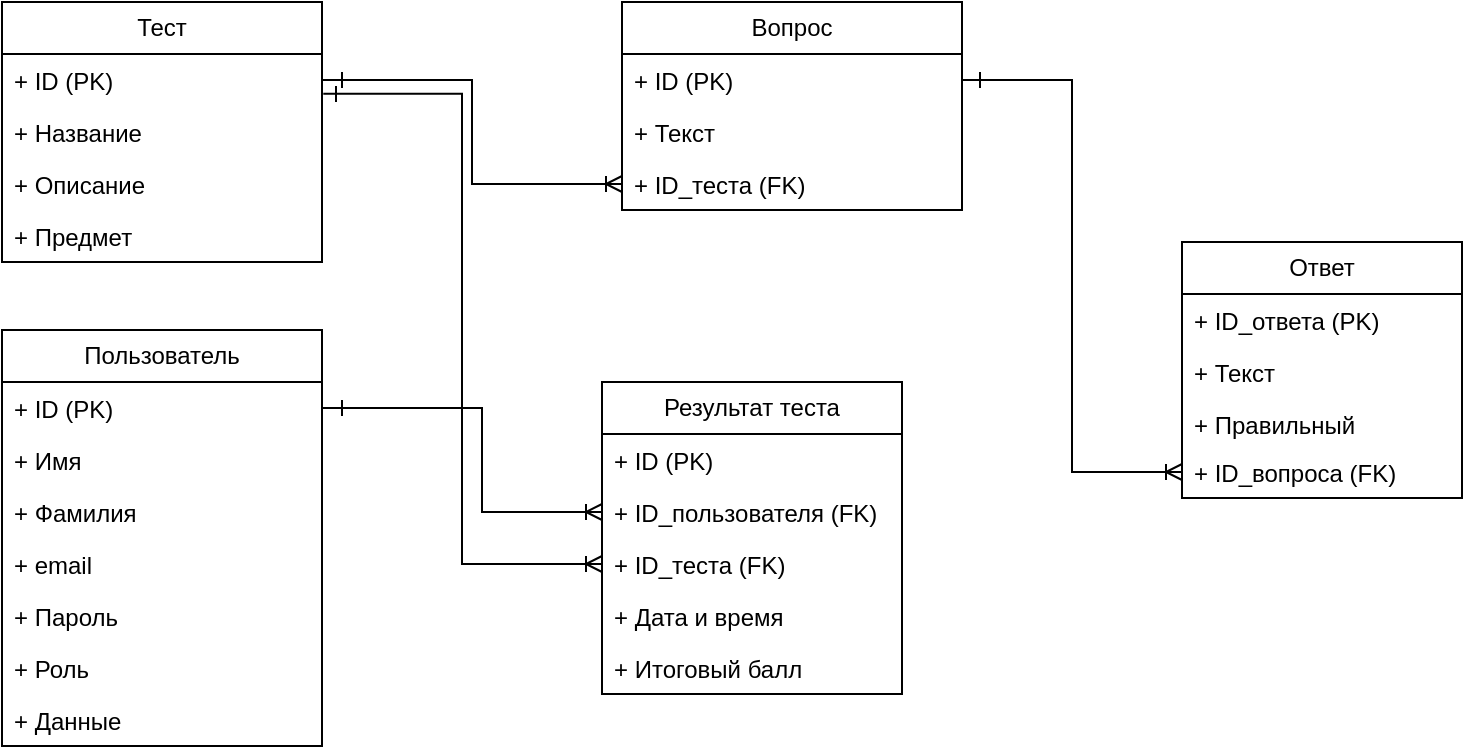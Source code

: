 <mxfile version="23.1.5" type="device">
  <diagram name="Страница — 1" id="Pn02A32nqaSbkwbhJP6s">
    <mxGraphModel dx="1235" dy="624" grid="1" gridSize="10" guides="1" tooltips="1" connect="1" arrows="1" fold="1" page="1" pageScale="1" pageWidth="827" pageHeight="1169" math="0" shadow="0">
      <root>
        <mxCell id="0" />
        <mxCell id="1" parent="0" />
        <mxCell id="_7nHvZSnpr9Q2AP9a_Cp-71" value="Тест" style="swimlane;fontStyle=0;childLayout=stackLayout;horizontal=1;startSize=26;fillColor=none;horizontalStack=0;resizeParent=1;resizeParentMax=0;resizeLast=0;collapsible=1;marginBottom=0;whiteSpace=wrap;html=1;" parent="1" vertex="1">
          <mxGeometry x="60" y="80" width="160" height="130" as="geometry" />
        </mxCell>
        <mxCell id="_7nHvZSnpr9Q2AP9a_Cp-72" value="+ ID (PK)" style="text;strokeColor=none;fillColor=none;align=left;verticalAlign=top;spacingLeft=4;spacingRight=4;overflow=hidden;rotatable=0;points=[[0,0.5],[1,0.5]];portConstraint=eastwest;whiteSpace=wrap;html=1;" parent="_7nHvZSnpr9Q2AP9a_Cp-71" vertex="1">
          <mxGeometry y="26" width="160" height="26" as="geometry" />
        </mxCell>
        <mxCell id="_7nHvZSnpr9Q2AP9a_Cp-73" value="+ Название&lt;br&gt;" style="text;strokeColor=none;fillColor=none;align=left;verticalAlign=top;spacingLeft=4;spacingRight=4;overflow=hidden;rotatable=0;points=[[0,0.5],[1,0.5]];portConstraint=eastwest;whiteSpace=wrap;html=1;" parent="_7nHvZSnpr9Q2AP9a_Cp-71" vertex="1">
          <mxGeometry y="52" width="160" height="26" as="geometry" />
        </mxCell>
        <mxCell id="_7nHvZSnpr9Q2AP9a_Cp-74" value="+ Описание" style="text;strokeColor=none;fillColor=none;align=left;verticalAlign=top;spacingLeft=4;spacingRight=4;overflow=hidden;rotatable=0;points=[[0,0.5],[1,0.5]];portConstraint=eastwest;whiteSpace=wrap;html=1;" parent="_7nHvZSnpr9Q2AP9a_Cp-71" vertex="1">
          <mxGeometry y="78" width="160" height="26" as="geometry" />
        </mxCell>
        <mxCell id="_7nHvZSnpr9Q2AP9a_Cp-75" value="+ Предмет" style="text;strokeColor=none;fillColor=none;align=left;verticalAlign=top;spacingLeft=4;spacingRight=4;overflow=hidden;rotatable=0;points=[[0,0.5],[1,0.5]];portConstraint=eastwest;whiteSpace=wrap;html=1;" parent="_7nHvZSnpr9Q2AP9a_Cp-71" vertex="1">
          <mxGeometry y="104" width="160" height="26" as="geometry" />
        </mxCell>
        <mxCell id="_7nHvZSnpr9Q2AP9a_Cp-76" value="Вопрос" style="swimlane;fontStyle=0;childLayout=stackLayout;horizontal=1;startSize=26;fillColor=none;horizontalStack=0;resizeParent=1;resizeParentMax=0;resizeLast=0;collapsible=1;marginBottom=0;whiteSpace=wrap;html=1;" parent="1" vertex="1">
          <mxGeometry x="370" y="80" width="170" height="104" as="geometry" />
        </mxCell>
        <mxCell id="_7nHvZSnpr9Q2AP9a_Cp-77" value="+ ID (PK)" style="text;strokeColor=none;fillColor=none;align=left;verticalAlign=top;spacingLeft=4;spacingRight=4;overflow=hidden;rotatable=0;points=[[0,0.5],[1,0.5]];portConstraint=eastwest;whiteSpace=wrap;html=1;" parent="_7nHvZSnpr9Q2AP9a_Cp-76" vertex="1">
          <mxGeometry y="26" width="170" height="26" as="geometry" />
        </mxCell>
        <mxCell id="_7nHvZSnpr9Q2AP9a_Cp-78" value="+ Текст" style="text;strokeColor=none;fillColor=none;align=left;verticalAlign=top;spacingLeft=4;spacingRight=4;overflow=hidden;rotatable=0;points=[[0,0.5],[1,0.5]];portConstraint=eastwest;whiteSpace=wrap;html=1;" parent="_7nHvZSnpr9Q2AP9a_Cp-76" vertex="1">
          <mxGeometry y="52" width="170" height="26" as="geometry" />
        </mxCell>
        <mxCell id="_7nHvZSnpr9Q2AP9a_Cp-79" value="+ ID_теста (FK)" style="text;strokeColor=none;fillColor=none;align=left;verticalAlign=top;spacingLeft=4;spacingRight=4;overflow=hidden;rotatable=0;points=[[0,0.5],[1,0.5]];portConstraint=eastwest;whiteSpace=wrap;html=1;" parent="_7nHvZSnpr9Q2AP9a_Cp-76" vertex="1">
          <mxGeometry y="78" width="170" height="26" as="geometry" />
        </mxCell>
        <mxCell id="_7nHvZSnpr9Q2AP9a_Cp-80" value="Ответ" style="swimlane;fontStyle=0;childLayout=stackLayout;horizontal=1;startSize=26;fillColor=none;horizontalStack=0;resizeParent=1;resizeParentMax=0;resizeLast=0;collapsible=1;marginBottom=0;whiteSpace=wrap;html=1;" parent="1" vertex="1">
          <mxGeometry x="650" y="200" width="140" height="128" as="geometry" />
        </mxCell>
        <mxCell id="_7nHvZSnpr9Q2AP9a_Cp-81" value="+ ID_ответа (PK)" style="text;strokeColor=none;fillColor=none;align=left;verticalAlign=top;spacingLeft=4;spacingRight=4;overflow=hidden;rotatable=0;points=[[0,0.5],[1,0.5]];portConstraint=eastwest;whiteSpace=wrap;html=1;" parent="_7nHvZSnpr9Q2AP9a_Cp-80" vertex="1">
          <mxGeometry y="26" width="140" height="26" as="geometry" />
        </mxCell>
        <mxCell id="_7nHvZSnpr9Q2AP9a_Cp-82" value="+ Текст" style="text;strokeColor=none;fillColor=none;align=left;verticalAlign=top;spacingLeft=4;spacingRight=4;overflow=hidden;rotatable=0;points=[[0,0.5],[1,0.5]];portConstraint=eastwest;whiteSpace=wrap;html=1;" parent="_7nHvZSnpr9Q2AP9a_Cp-80" vertex="1">
          <mxGeometry y="52" width="140" height="26" as="geometry" />
        </mxCell>
        <mxCell id="_7nHvZSnpr9Q2AP9a_Cp-83" value="+ Правильный" style="text;strokeColor=none;fillColor=none;align=left;verticalAlign=top;spacingLeft=4;spacingRight=4;overflow=hidden;rotatable=0;points=[[0,0.5],[1,0.5]];portConstraint=eastwest;whiteSpace=wrap;html=1;" parent="_7nHvZSnpr9Q2AP9a_Cp-80" vertex="1">
          <mxGeometry y="78" width="140" height="24" as="geometry" />
        </mxCell>
        <mxCell id="_7nHvZSnpr9Q2AP9a_Cp-84" value="+ ID_вопроса (FK)" style="text;strokeColor=none;fillColor=none;align=left;verticalAlign=top;spacingLeft=4;spacingRight=4;overflow=hidden;rotatable=0;points=[[0,0.5],[1,0.5]];portConstraint=eastwest;whiteSpace=wrap;html=1;" parent="_7nHvZSnpr9Q2AP9a_Cp-80" vertex="1">
          <mxGeometry y="102" width="140" height="26" as="geometry" />
        </mxCell>
        <mxCell id="_7nHvZSnpr9Q2AP9a_Cp-85" value="Пользователь" style="swimlane;fontStyle=0;childLayout=stackLayout;horizontal=1;startSize=26;fillColor=none;horizontalStack=0;resizeParent=1;resizeParentMax=0;resizeLast=0;collapsible=1;marginBottom=0;whiteSpace=wrap;html=1;" parent="1" vertex="1">
          <mxGeometry x="60" y="244" width="160" height="208" as="geometry" />
        </mxCell>
        <mxCell id="_7nHvZSnpr9Q2AP9a_Cp-86" value="+ ID (PK)" style="text;strokeColor=none;fillColor=none;align=left;verticalAlign=top;spacingLeft=4;spacingRight=4;overflow=hidden;rotatable=0;points=[[0,0.5],[1,0.5]];portConstraint=eastwest;whiteSpace=wrap;html=1;" parent="_7nHvZSnpr9Q2AP9a_Cp-85" vertex="1">
          <mxGeometry y="26" width="160" height="26" as="geometry" />
        </mxCell>
        <mxCell id="_7nHvZSnpr9Q2AP9a_Cp-87" value="+ Имя" style="text;strokeColor=none;fillColor=none;align=left;verticalAlign=top;spacingLeft=4;spacingRight=4;overflow=hidden;rotatable=0;points=[[0,0.5],[1,0.5]];portConstraint=eastwest;whiteSpace=wrap;html=1;" parent="_7nHvZSnpr9Q2AP9a_Cp-85" vertex="1">
          <mxGeometry y="52" width="160" height="26" as="geometry" />
        </mxCell>
        <mxCell id="_7nHvZSnpr9Q2AP9a_Cp-88" value="+ Фамилия" style="text;strokeColor=none;fillColor=none;align=left;verticalAlign=top;spacingLeft=4;spacingRight=4;overflow=hidden;rotatable=0;points=[[0,0.5],[1,0.5]];portConstraint=eastwest;whiteSpace=wrap;html=1;" parent="_7nHvZSnpr9Q2AP9a_Cp-85" vertex="1">
          <mxGeometry y="78" width="160" height="26" as="geometry" />
        </mxCell>
        <mxCell id="ckKHASnRKInOU3GCnmBj-1" value="+ email" style="text;strokeColor=none;fillColor=none;align=left;verticalAlign=top;spacingLeft=4;spacingRight=4;overflow=hidden;rotatable=0;points=[[0,0.5],[1,0.5]];portConstraint=eastwest;whiteSpace=wrap;html=1;" parent="_7nHvZSnpr9Q2AP9a_Cp-85" vertex="1">
          <mxGeometry y="104" width="160" height="26" as="geometry" />
        </mxCell>
        <mxCell id="_7nHvZSnpr9Q2AP9a_Cp-89" value="+ Пароль" style="text;strokeColor=none;fillColor=none;align=left;verticalAlign=top;spacingLeft=4;spacingRight=4;overflow=hidden;rotatable=0;points=[[0,0.5],[1,0.5]];portConstraint=eastwest;whiteSpace=wrap;html=1;" parent="_7nHvZSnpr9Q2AP9a_Cp-85" vertex="1">
          <mxGeometry y="130" width="160" height="26" as="geometry" />
        </mxCell>
        <mxCell id="_7nHvZSnpr9Q2AP9a_Cp-90" value="+ Роль" style="text;strokeColor=none;fillColor=none;align=left;verticalAlign=top;spacingLeft=4;spacingRight=4;overflow=hidden;rotatable=0;points=[[0,0.5],[1,0.5]];portConstraint=eastwest;whiteSpace=wrap;html=1;" parent="_7nHvZSnpr9Q2AP9a_Cp-85" vertex="1">
          <mxGeometry y="156" width="160" height="26" as="geometry" />
        </mxCell>
        <mxCell id="_7nHvZSnpr9Q2AP9a_Cp-91" value="+ Данные" style="text;strokeColor=none;fillColor=none;align=left;verticalAlign=top;spacingLeft=4;spacingRight=4;overflow=hidden;rotatable=0;points=[[0,0.5],[1,0.5]];portConstraint=eastwest;whiteSpace=wrap;html=1;" parent="_7nHvZSnpr9Q2AP9a_Cp-85" vertex="1">
          <mxGeometry y="182" width="160" height="26" as="geometry" />
        </mxCell>
        <mxCell id="_7nHvZSnpr9Q2AP9a_Cp-92" value="Результат теста" style="swimlane;fontStyle=0;childLayout=stackLayout;horizontal=1;startSize=26;fillColor=none;horizontalStack=0;resizeParent=1;resizeParentMax=0;resizeLast=0;collapsible=1;marginBottom=0;whiteSpace=wrap;html=1;" parent="1" vertex="1">
          <mxGeometry x="360" y="270" width="150" height="156" as="geometry" />
        </mxCell>
        <mxCell id="_7nHvZSnpr9Q2AP9a_Cp-93" value="+ ID (PK)" style="text;strokeColor=none;fillColor=none;align=left;verticalAlign=top;spacingLeft=4;spacingRight=4;overflow=hidden;rotatable=0;points=[[0,0.5],[1,0.5]];portConstraint=eastwest;whiteSpace=wrap;html=1;" parent="_7nHvZSnpr9Q2AP9a_Cp-92" vertex="1">
          <mxGeometry y="26" width="150" height="26" as="geometry" />
        </mxCell>
        <mxCell id="_7nHvZSnpr9Q2AP9a_Cp-94" value="+ ID_пользователя (FK)" style="text;strokeColor=none;fillColor=none;align=left;verticalAlign=top;spacingLeft=4;spacingRight=4;overflow=hidden;rotatable=0;points=[[0,0.5],[1,0.5]];portConstraint=eastwest;whiteSpace=wrap;html=1;" parent="_7nHvZSnpr9Q2AP9a_Cp-92" vertex="1">
          <mxGeometry y="52" width="150" height="26" as="geometry" />
        </mxCell>
        <mxCell id="_7nHvZSnpr9Q2AP9a_Cp-95" value="+ ID_теста (FK)" style="text;strokeColor=none;fillColor=none;align=left;verticalAlign=top;spacingLeft=4;spacingRight=4;overflow=hidden;rotatable=0;points=[[0,0.5],[1,0.5]];portConstraint=eastwest;whiteSpace=wrap;html=1;" parent="_7nHvZSnpr9Q2AP9a_Cp-92" vertex="1">
          <mxGeometry y="78" width="150" height="26" as="geometry" />
        </mxCell>
        <mxCell id="_7nHvZSnpr9Q2AP9a_Cp-96" value="+ Дата и время" style="text;strokeColor=none;fillColor=none;align=left;verticalAlign=top;spacingLeft=4;spacingRight=4;overflow=hidden;rotatable=0;points=[[0,0.5],[1,0.5]];portConstraint=eastwest;whiteSpace=wrap;html=1;" parent="_7nHvZSnpr9Q2AP9a_Cp-92" vertex="1">
          <mxGeometry y="104" width="150" height="26" as="geometry" />
        </mxCell>
        <mxCell id="_7nHvZSnpr9Q2AP9a_Cp-97" value="+ Итоговый балл" style="text;strokeColor=none;fillColor=none;align=left;verticalAlign=top;spacingLeft=4;spacingRight=4;overflow=hidden;rotatable=0;points=[[0,0.5],[1,0.5]];portConstraint=eastwest;whiteSpace=wrap;html=1;" parent="_7nHvZSnpr9Q2AP9a_Cp-92" vertex="1">
          <mxGeometry y="130" width="150" height="26" as="geometry" />
        </mxCell>
        <mxCell id="_7nHvZSnpr9Q2AP9a_Cp-98" value="" style="edgeStyle=orthogonalEdgeStyle;fontSize=12;html=1;endArrow=ERoneToMany;rounded=0;exitX=1;exitY=0.5;exitDx=0;exitDy=0;entryX=0;entryY=0.5;entryDx=0;entryDy=0;" parent="1" source="_7nHvZSnpr9Q2AP9a_Cp-72" target="_7nHvZSnpr9Q2AP9a_Cp-79" edge="1">
          <mxGeometry width="100" height="100" relative="1" as="geometry">
            <mxPoint x="80" y="480" as="sourcePoint" />
            <mxPoint x="180" y="380" as="targetPoint" />
          </mxGeometry>
        </mxCell>
        <mxCell id="_7nHvZSnpr9Q2AP9a_Cp-99" value="" style="edgeStyle=orthogonalEdgeStyle;fontSize=12;html=1;endArrow=ERoneToMany;rounded=0;exitX=1;exitY=0.5;exitDx=0;exitDy=0;entryX=0;entryY=0.5;entryDx=0;entryDy=0;" parent="1" source="_7nHvZSnpr9Q2AP9a_Cp-77" target="_7nHvZSnpr9Q2AP9a_Cp-84" edge="1">
          <mxGeometry width="100" height="100" relative="1" as="geometry">
            <mxPoint x="390" y="240" as="sourcePoint" />
            <mxPoint x="540" y="318" as="targetPoint" />
          </mxGeometry>
        </mxCell>
        <mxCell id="_7nHvZSnpr9Q2AP9a_Cp-100" value="" style="edgeStyle=orthogonalEdgeStyle;fontSize=12;html=1;endArrow=ERoneToMany;rounded=0;exitX=1;exitY=0.5;exitDx=0;exitDy=0;entryX=0;entryY=0.5;entryDx=0;entryDy=0;" parent="1" source="_7nHvZSnpr9Q2AP9a_Cp-86" target="_7nHvZSnpr9Q2AP9a_Cp-94" edge="1">
          <mxGeometry width="100" height="100" relative="1" as="geometry">
            <mxPoint x="410" y="440" as="sourcePoint" />
            <mxPoint x="560" y="518" as="targetPoint" />
            <Array as="points">
              <mxPoint x="300" y="283" />
              <mxPoint x="300" y="335" />
            </Array>
          </mxGeometry>
        </mxCell>
        <mxCell id="_7nHvZSnpr9Q2AP9a_Cp-101" value="" style="edgeStyle=orthogonalEdgeStyle;fontSize=12;html=1;endArrow=ERoneToMany;rounded=0;exitX=1.004;exitY=0.766;exitDx=0;exitDy=0;entryX=0;entryY=0.5;entryDx=0;entryDy=0;exitPerimeter=0;" parent="1" source="_7nHvZSnpr9Q2AP9a_Cp-72" target="_7nHvZSnpr9Q2AP9a_Cp-95" edge="1">
          <mxGeometry width="100" height="100" relative="1" as="geometry">
            <mxPoint x="230" y="170" as="sourcePoint" />
            <mxPoint x="380" y="248" as="targetPoint" />
          </mxGeometry>
        </mxCell>
        <mxCell id="_7nHvZSnpr9Q2AP9a_Cp-102" value="" style="endArrow=none;html=1;rounded=0;" parent="1" edge="1">
          <mxGeometry width="50" height="50" relative="1" as="geometry">
            <mxPoint x="230" y="279" as="sourcePoint" />
            <mxPoint x="230" y="287" as="targetPoint" />
          </mxGeometry>
        </mxCell>
        <mxCell id="_7nHvZSnpr9Q2AP9a_Cp-103" value="" style="endArrow=none;html=1;rounded=0;" parent="1" edge="1">
          <mxGeometry width="50" height="50" relative="1" as="geometry">
            <mxPoint x="227" y="122" as="sourcePoint" />
            <mxPoint x="227" y="130" as="targetPoint" />
          </mxGeometry>
        </mxCell>
        <mxCell id="_7nHvZSnpr9Q2AP9a_Cp-104" value="" style="endArrow=none;html=1;rounded=0;" parent="1" edge="1">
          <mxGeometry width="50" height="50" relative="1" as="geometry">
            <mxPoint x="230" y="115" as="sourcePoint" />
            <mxPoint x="230" y="123" as="targetPoint" />
          </mxGeometry>
        </mxCell>
        <mxCell id="_7nHvZSnpr9Q2AP9a_Cp-105" value="" style="endArrow=none;html=1;rounded=0;" parent="1" edge="1">
          <mxGeometry width="50" height="50" relative="1" as="geometry">
            <mxPoint x="549" y="115" as="sourcePoint" />
            <mxPoint x="549" y="123" as="targetPoint" />
          </mxGeometry>
        </mxCell>
      </root>
    </mxGraphModel>
  </diagram>
</mxfile>
